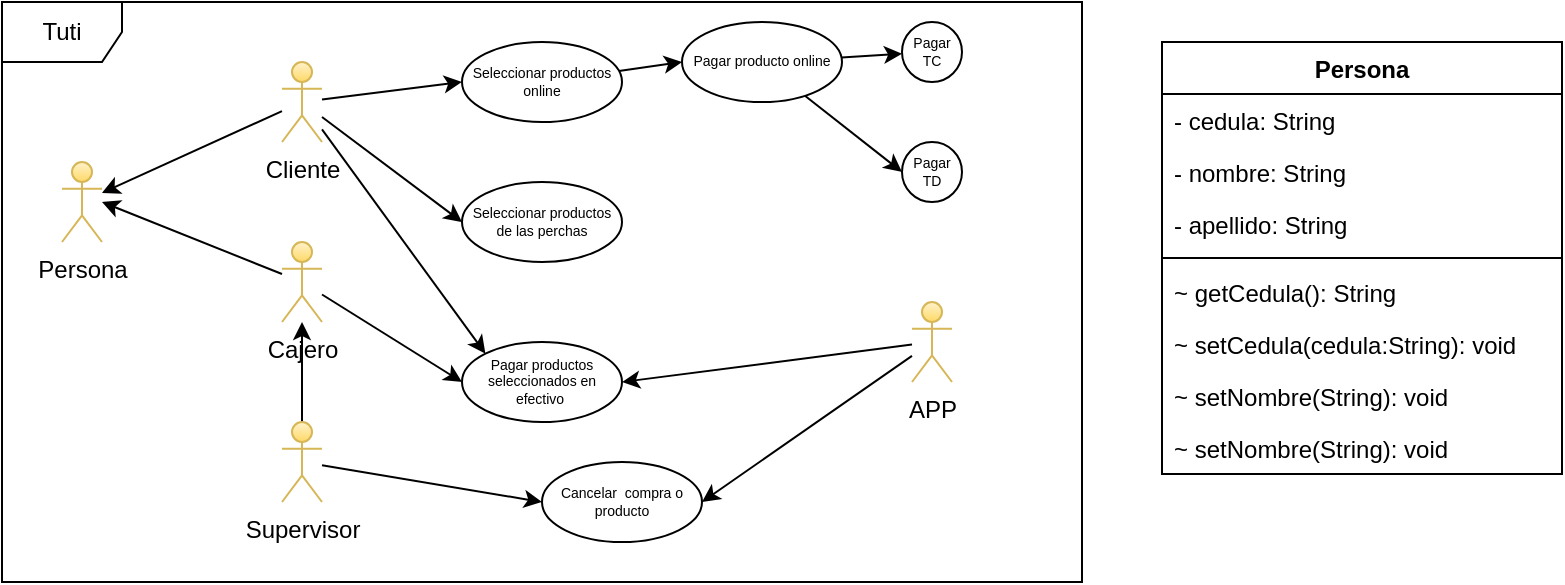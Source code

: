 <mxfile>
    <diagram id="QQ6exKPOQiOOb99xFBt1" name="Page-1">
        <mxGraphModel dx="616" dy="278" grid="1" gridSize="10" guides="1" tooltips="1" connect="1" arrows="1" fold="1" page="1" pageScale="1" pageWidth="850" pageHeight="1100" math="0" shadow="0">
            <root>
                <mxCell id="0"/>
                <mxCell id="1" parent="0"/>
                <mxCell id="29" value="Tuti" style="shape=umlFrame;whiteSpace=wrap;html=1;" parent="1" vertex="1">
                    <mxGeometry x="30" y="10" width="540" height="290" as="geometry"/>
                </mxCell>
                <mxCell id="2" value="Persona" style="shape=umlActor;verticalLabelPosition=bottom;verticalAlign=top;html=1;fillColor=#fff2cc;gradientColor=#ffd966;strokeColor=#d6b656;" parent="1" vertex="1">
                    <mxGeometry x="60" y="90" width="20" height="40" as="geometry"/>
                </mxCell>
                <mxCell id="8" style="edgeStyle=none;html=1;" parent="1" source="3" target="2" edge="1">
                    <mxGeometry relative="1" as="geometry"/>
                </mxCell>
                <mxCell id="19" style="edgeStyle=none;html=1;entryX=0;entryY=0.5;entryDx=0;entryDy=0;fontSize=7;" parent="1" source="3" target="11" edge="1">
                    <mxGeometry relative="1" as="geometry"/>
                </mxCell>
                <mxCell id="20" style="edgeStyle=none;html=1;entryX=0;entryY=0.5;entryDx=0;entryDy=0;fontSize=7;" parent="1" source="3" target="12" edge="1">
                    <mxGeometry relative="1" as="geometry"/>
                </mxCell>
                <mxCell id="21" style="edgeStyle=none;html=1;entryX=0;entryY=0;entryDx=0;entryDy=0;fontSize=7;" parent="1" source="3" target="13" edge="1">
                    <mxGeometry relative="1" as="geometry"/>
                </mxCell>
                <mxCell id="3" value="Cliente" style="shape=umlActor;verticalLabelPosition=bottom;verticalAlign=top;html=1;fillColor=#fff2cc;gradientColor=#ffd966;strokeColor=#d6b656;" parent="1" vertex="1">
                    <mxGeometry x="170" y="40" width="20" height="40" as="geometry"/>
                </mxCell>
                <mxCell id="9" style="edgeStyle=none;html=1;" parent="1" source="4" edge="1">
                    <mxGeometry relative="1" as="geometry">
                        <mxPoint x="80" y="110" as="targetPoint"/>
                    </mxGeometry>
                </mxCell>
                <mxCell id="22" style="edgeStyle=none;html=1;entryX=0;entryY=0.5;entryDx=0;entryDy=0;fontSize=7;" parent="1" source="4" target="13" edge="1">
                    <mxGeometry relative="1" as="geometry"/>
                </mxCell>
                <mxCell id="4" value="Cajero" style="shape=umlActor;verticalLabelPosition=bottom;verticalAlign=top;html=1;fillColor=#fff2cc;gradientColor=#ffd966;strokeColor=#d6b656;" parent="1" vertex="1">
                    <mxGeometry x="170" y="130" width="20" height="40" as="geometry"/>
                </mxCell>
                <mxCell id="10" style="edgeStyle=none;html=1;" parent="1" source="5" target="4" edge="1">
                    <mxGeometry relative="1" as="geometry"/>
                </mxCell>
                <mxCell id="23" style="edgeStyle=none;html=1;entryX=0;entryY=0.5;entryDx=0;entryDy=0;fontSize=7;" parent="1" source="5" target="14" edge="1">
                    <mxGeometry relative="1" as="geometry"/>
                </mxCell>
                <mxCell id="5" value="Supervisor" style="shape=umlActor;verticalLabelPosition=bottom;verticalAlign=top;html=1;fillColor=#fff2cc;gradientColor=#ffd966;strokeColor=#d6b656;" parent="1" vertex="1">
                    <mxGeometry x="170" y="220" width="20" height="40" as="geometry"/>
                </mxCell>
                <mxCell id="26" style="edgeStyle=none;html=1;entryX=0;entryY=0.5;entryDx=0;entryDy=0;fontSize=7;" parent="1" source="11" target="15" edge="1">
                    <mxGeometry relative="1" as="geometry"/>
                </mxCell>
                <mxCell id="11" value="Seleccionar productos online" style="ellipse;whiteSpace=wrap;html=1;fontSize=7;" parent="1" vertex="1">
                    <mxGeometry x="260" y="30" width="80" height="40" as="geometry"/>
                </mxCell>
                <mxCell id="12" value="Seleccionar productos de las perchas" style="ellipse;whiteSpace=wrap;html=1;fontSize=7;" parent="1" vertex="1">
                    <mxGeometry x="260" y="100" width="80" height="40" as="geometry"/>
                </mxCell>
                <mxCell id="13" value="Pagar productos seleccionados en efectivo&amp;nbsp;" style="ellipse;whiteSpace=wrap;html=1;fontSize=7;" parent="1" vertex="1">
                    <mxGeometry x="260" y="180" width="80" height="40" as="geometry"/>
                </mxCell>
                <mxCell id="14" value="Cancelar&amp;nbsp; compra o producto" style="ellipse;whiteSpace=wrap;html=1;fontSize=7;" parent="1" vertex="1">
                    <mxGeometry x="300" y="240" width="80" height="40" as="geometry"/>
                </mxCell>
                <mxCell id="27" style="edgeStyle=none;html=1;fontSize=7;" parent="1" source="15" target="16" edge="1">
                    <mxGeometry relative="1" as="geometry"/>
                </mxCell>
                <mxCell id="28" style="edgeStyle=none;html=1;entryX=0;entryY=0.5;entryDx=0;entryDy=0;fontSize=7;" parent="1" source="15" target="17" edge="1">
                    <mxGeometry relative="1" as="geometry"/>
                </mxCell>
                <mxCell id="15" value="Pagar producto online" style="ellipse;whiteSpace=wrap;html=1;fontSize=7;" parent="1" vertex="1">
                    <mxGeometry x="370" y="20" width="80" height="40" as="geometry"/>
                </mxCell>
                <mxCell id="16" value="Pagar TC" style="ellipse;whiteSpace=wrap;html=1;fontSize=7;" parent="1" vertex="1">
                    <mxGeometry x="480" y="20" width="30" height="30" as="geometry"/>
                </mxCell>
                <mxCell id="17" value="Pagar TD" style="ellipse;whiteSpace=wrap;html=1;fontSize=7;" parent="1" vertex="1">
                    <mxGeometry x="480" y="80" width="30" height="30" as="geometry"/>
                </mxCell>
                <mxCell id="24" style="edgeStyle=none;html=1;entryX=1;entryY=0.5;entryDx=0;entryDy=0;fontSize=7;" parent="1" source="18" target="13" edge="1">
                    <mxGeometry relative="1" as="geometry"/>
                </mxCell>
                <mxCell id="25" style="edgeStyle=none;html=1;entryX=1;entryY=0.5;entryDx=0;entryDy=0;fontSize=7;" parent="1" source="18" target="14" edge="1">
                    <mxGeometry relative="1" as="geometry"/>
                </mxCell>
                <mxCell id="18" value="APP" style="shape=umlActor;verticalLabelPosition=bottom;verticalAlign=top;html=1;fillColor=#fff2cc;gradientColor=#ffd966;strokeColor=#d6b656;" parent="1" vertex="1">
                    <mxGeometry x="485" y="160" width="20" height="40" as="geometry"/>
                </mxCell>
                <mxCell id="30" value="Persona" style="swimlane;fontStyle=1;align=center;verticalAlign=top;childLayout=stackLayout;horizontal=1;startSize=26;horizontalStack=0;resizeParent=1;resizeParentMax=0;resizeLast=0;collapsible=1;marginBottom=0;" parent="1" vertex="1">
                    <mxGeometry x="610" y="30" width="200" height="216" as="geometry"/>
                </mxCell>
                <mxCell id="31" value="- cedula: String" style="text;strokeColor=none;fillColor=none;align=left;verticalAlign=top;spacingLeft=4;spacingRight=4;overflow=hidden;rotatable=0;points=[[0,0.5],[1,0.5]];portConstraint=eastwest;" parent="30" vertex="1">
                    <mxGeometry y="26" width="200" height="26" as="geometry"/>
                </mxCell>
                <mxCell id="34" value="- nombre: String" style="text;strokeColor=none;fillColor=none;align=left;verticalAlign=top;spacingLeft=4;spacingRight=4;overflow=hidden;rotatable=0;points=[[0,0.5],[1,0.5]];portConstraint=eastwest;" parent="30" vertex="1">
                    <mxGeometry y="52" width="200" height="26" as="geometry"/>
                </mxCell>
                <mxCell id="35" value="- apellido: String" style="text;strokeColor=none;fillColor=none;align=left;verticalAlign=top;spacingLeft=4;spacingRight=4;overflow=hidden;rotatable=0;points=[[0,0.5],[1,0.5]];portConstraint=eastwest;" parent="30" vertex="1">
                    <mxGeometry y="78" width="200" height="26" as="geometry"/>
                </mxCell>
                <mxCell id="32" value="" style="line;strokeWidth=1;fillColor=none;align=left;verticalAlign=middle;spacingTop=-1;spacingLeft=3;spacingRight=3;rotatable=0;labelPosition=right;points=[];portConstraint=eastwest;strokeColor=inherit;" parent="30" vertex="1">
                    <mxGeometry y="104" width="200" height="8" as="geometry"/>
                </mxCell>
                <mxCell id="33" value="~ getCedula(): String" style="text;strokeColor=none;fillColor=none;align=left;verticalAlign=top;spacingLeft=4;spacingRight=4;overflow=hidden;rotatable=0;points=[[0,0.5],[1,0.5]];portConstraint=eastwest;" parent="30" vertex="1">
                    <mxGeometry y="112" width="200" height="26" as="geometry"/>
                </mxCell>
                <mxCell id="36" value="~ setCedula(cedula:String): void" style="text;strokeColor=none;fillColor=none;align=left;verticalAlign=top;spacingLeft=4;spacingRight=4;overflow=hidden;rotatable=0;points=[[0,0.5],[1,0.5]];portConstraint=eastwest;" parent="30" vertex="1">
                    <mxGeometry y="138" width="200" height="26" as="geometry"/>
                </mxCell>
                <mxCell id="37" value="~ setNombre(String): void" style="text;strokeColor=none;fillColor=none;align=left;verticalAlign=top;spacingLeft=4;spacingRight=4;overflow=hidden;rotatable=0;points=[[0,0.5],[1,0.5]];portConstraint=eastwest;" parent="30" vertex="1">
                    <mxGeometry y="164" width="200" height="26" as="geometry"/>
                </mxCell>
                <mxCell id="38" value="~ setNombre(String): void" style="text;strokeColor=none;fillColor=none;align=left;verticalAlign=top;spacingLeft=4;spacingRight=4;overflow=hidden;rotatable=0;points=[[0,0.5],[1,0.5]];portConstraint=eastwest;" parent="30" vertex="1">
                    <mxGeometry y="190" width="200" height="26" as="geometry"/>
                </mxCell>
            </root>
        </mxGraphModel>
    </diagram>
</mxfile>